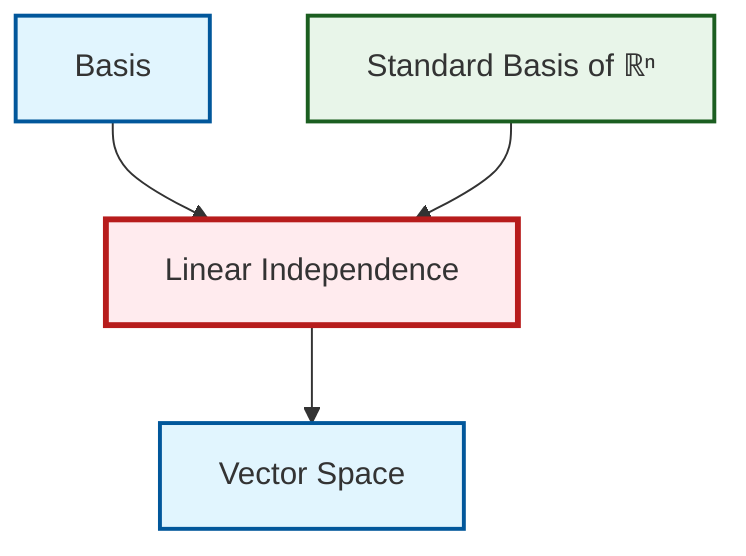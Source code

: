graph TD
    classDef definition fill:#e1f5fe,stroke:#01579b,stroke-width:2px
    classDef theorem fill:#f3e5f5,stroke:#4a148c,stroke-width:2px
    classDef axiom fill:#fff3e0,stroke:#e65100,stroke-width:2px
    classDef example fill:#e8f5e9,stroke:#1b5e20,stroke-width:2px
    classDef current fill:#ffebee,stroke:#b71c1c,stroke-width:3px
    def-basis["Basis"]:::definition
    def-vector-space["Vector Space"]:::definition
    def-linear-independence["Linear Independence"]:::definition
    ex-standard-basis-rn["Standard Basis of ℝⁿ"]:::example
    def-basis --> def-linear-independence
    ex-standard-basis-rn --> def-linear-independence
    def-linear-independence --> def-vector-space
    class def-linear-independence current